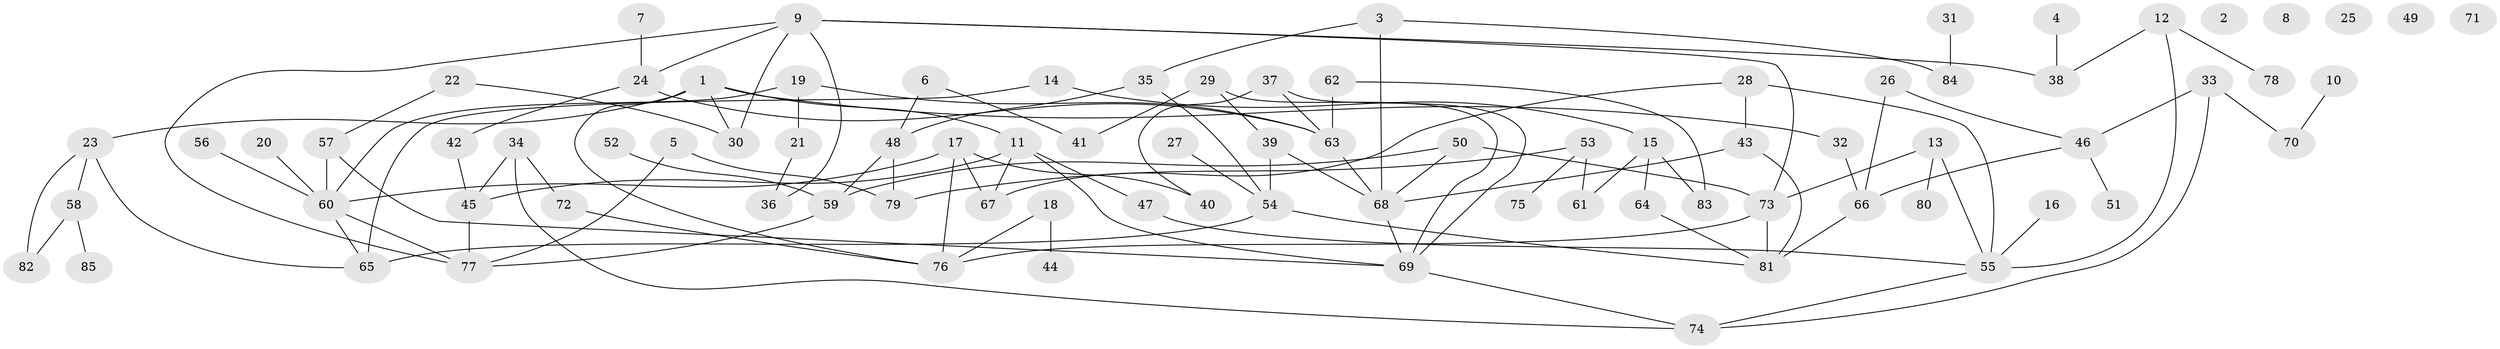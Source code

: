 // coarse degree distribution, {14: 0.027777777777777776, 0: 0.1388888888888889, 8: 0.027777777777777776, 1: 0.2222222222222222, 2: 0.1111111111111111, 6: 0.08333333333333333, 10: 0.027777777777777776, 3: 0.19444444444444445, 4: 0.08333333333333333, 7: 0.08333333333333333}
// Generated by graph-tools (version 1.1) at 2025/16/03/04/25 18:16:46]
// undirected, 85 vertices, 116 edges
graph export_dot {
graph [start="1"]
  node [color=gray90,style=filled];
  1;
  2;
  3;
  4;
  5;
  6;
  7;
  8;
  9;
  10;
  11;
  12;
  13;
  14;
  15;
  16;
  17;
  18;
  19;
  20;
  21;
  22;
  23;
  24;
  25;
  26;
  27;
  28;
  29;
  30;
  31;
  32;
  33;
  34;
  35;
  36;
  37;
  38;
  39;
  40;
  41;
  42;
  43;
  44;
  45;
  46;
  47;
  48;
  49;
  50;
  51;
  52;
  53;
  54;
  55;
  56;
  57;
  58;
  59;
  60;
  61;
  62;
  63;
  64;
  65;
  66;
  67;
  68;
  69;
  70;
  71;
  72;
  73;
  74;
  75;
  76;
  77;
  78;
  79;
  80;
  81;
  82;
  83;
  84;
  85;
  1 -- 11;
  1 -- 23;
  1 -- 30;
  1 -- 32;
  1 -- 76;
  3 -- 35;
  3 -- 68;
  3 -- 84;
  4 -- 38;
  5 -- 77;
  5 -- 79;
  6 -- 41;
  6 -- 48;
  7 -- 24;
  9 -- 24;
  9 -- 30;
  9 -- 36;
  9 -- 38;
  9 -- 73;
  9 -- 77;
  10 -- 70;
  11 -- 45;
  11 -- 47;
  11 -- 67;
  11 -- 69;
  12 -- 38;
  12 -- 55;
  12 -- 78;
  13 -- 55;
  13 -- 73;
  13 -- 80;
  14 -- 15;
  14 -- 65;
  15 -- 61;
  15 -- 64;
  15 -- 83;
  16 -- 55;
  17 -- 40;
  17 -- 60;
  17 -- 67;
  17 -- 76;
  18 -- 44;
  18 -- 76;
  19 -- 21;
  19 -- 60;
  19 -- 63;
  20 -- 60;
  21 -- 36;
  22 -- 30;
  22 -- 57;
  23 -- 58;
  23 -- 65;
  23 -- 82;
  24 -- 42;
  24 -- 63;
  26 -- 46;
  26 -- 66;
  27 -- 54;
  28 -- 43;
  28 -- 55;
  28 -- 67;
  29 -- 39;
  29 -- 41;
  29 -- 69;
  31 -- 84;
  32 -- 66;
  33 -- 46;
  33 -- 70;
  33 -- 74;
  34 -- 45;
  34 -- 72;
  34 -- 74;
  35 -- 48;
  35 -- 54;
  37 -- 40;
  37 -- 63;
  37 -- 69;
  39 -- 54;
  39 -- 68;
  42 -- 45;
  43 -- 68;
  43 -- 81;
  45 -- 77;
  46 -- 51;
  46 -- 66;
  47 -- 55;
  48 -- 59;
  48 -- 79;
  50 -- 59;
  50 -- 68;
  50 -- 73;
  52 -- 59;
  53 -- 61;
  53 -- 75;
  53 -- 79;
  54 -- 65;
  54 -- 81;
  55 -- 74;
  56 -- 60;
  57 -- 60;
  57 -- 69;
  58 -- 82;
  58 -- 85;
  59 -- 77;
  60 -- 65;
  60 -- 77;
  62 -- 63;
  62 -- 83;
  63 -- 68;
  64 -- 81;
  66 -- 81;
  68 -- 69;
  69 -- 74;
  72 -- 76;
  73 -- 76;
  73 -- 81;
}
